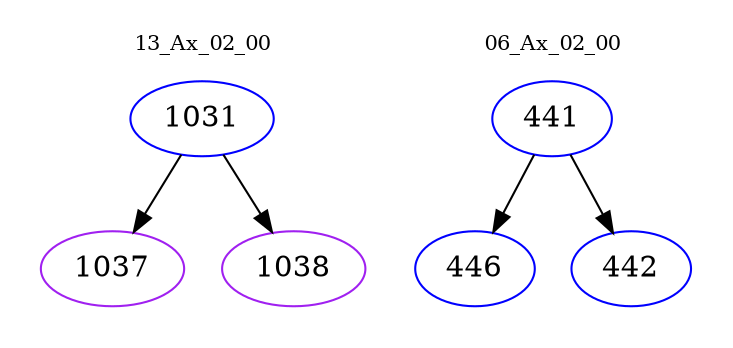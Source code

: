 digraph{
subgraph cluster_0 {
color = white
label = "13_Ax_02_00";
fontsize=10;
T0_1031 [label="1031", color="blue"]
T0_1031 -> T0_1037 [color="black"]
T0_1037 [label="1037", color="purple"]
T0_1031 -> T0_1038 [color="black"]
T0_1038 [label="1038", color="purple"]
}
subgraph cluster_1 {
color = white
label = "06_Ax_02_00";
fontsize=10;
T1_441 [label="441", color="blue"]
T1_441 -> T1_446 [color="black"]
T1_446 [label="446", color="blue"]
T1_441 -> T1_442 [color="black"]
T1_442 [label="442", color="blue"]
}
}
